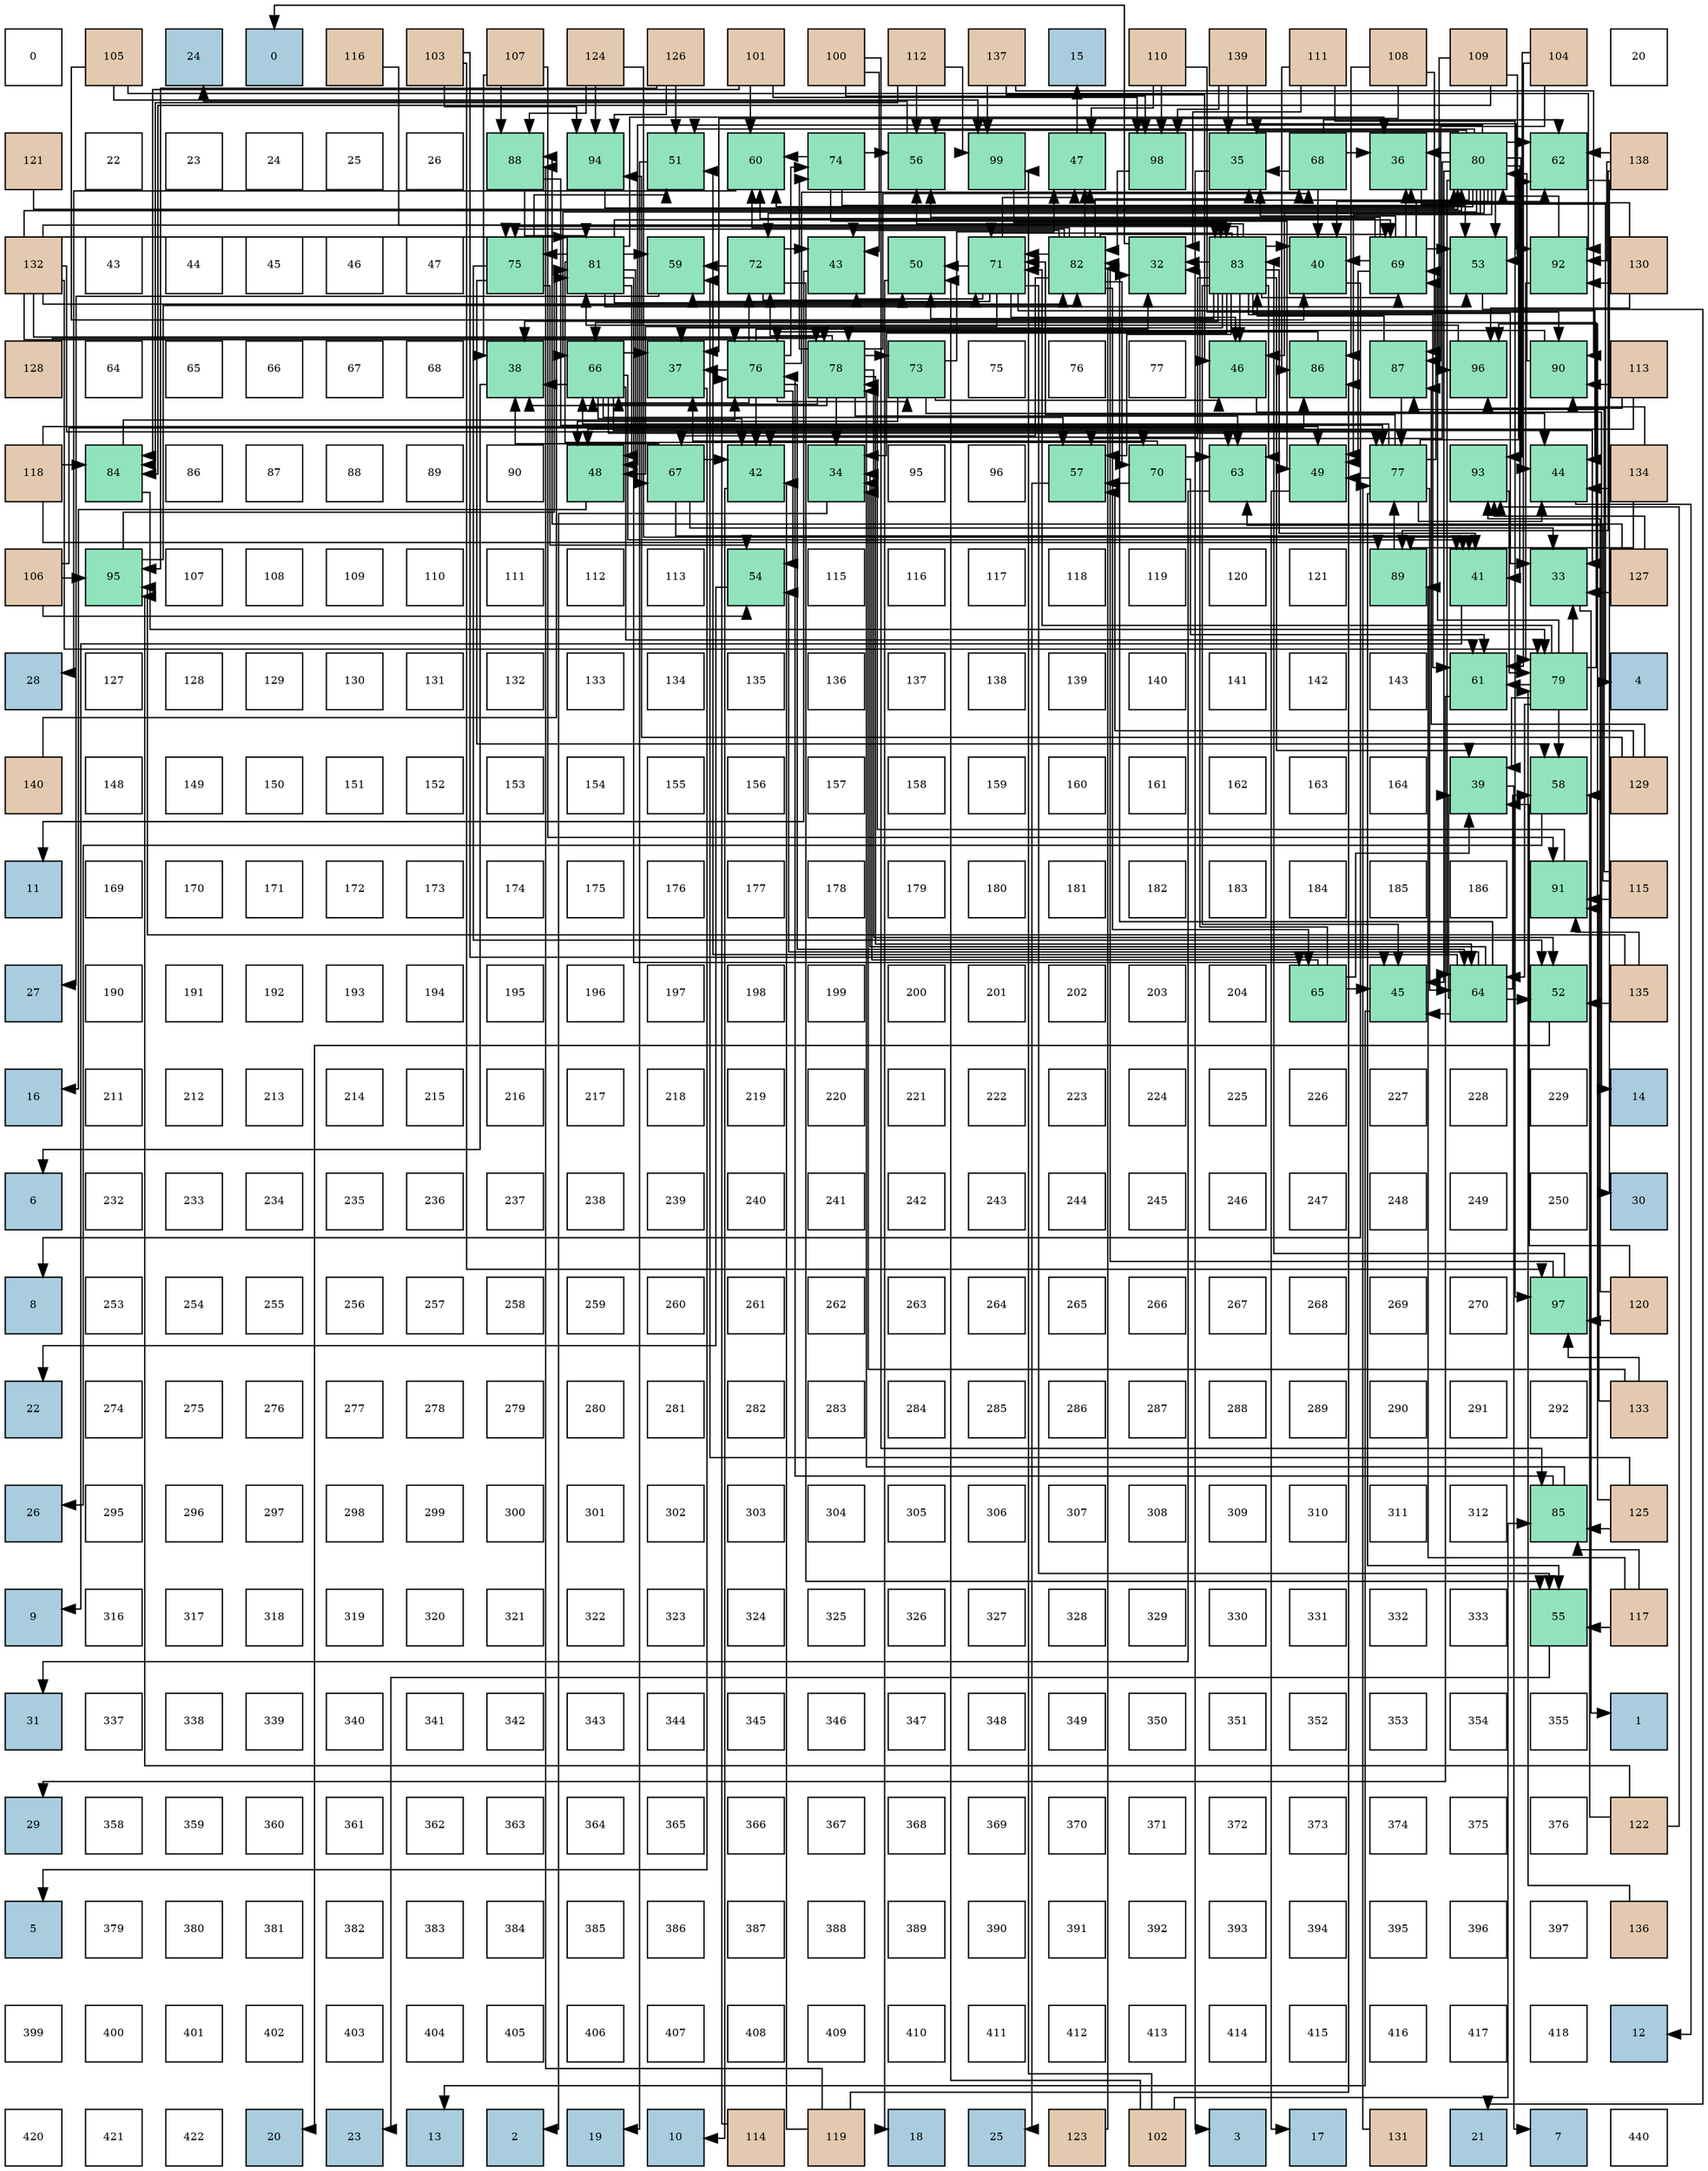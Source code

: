 digraph layout{
 rankdir=TB;
 splines=ortho;
 node [style=filled shape=square fixedsize=true width=0.6];
0[label="0", fontsize=8, fillcolor="#ffffff"];
1[label="105", fontsize=8, fillcolor="#e3c9af"];
2[label="24", fontsize=8, fillcolor="#a9ccde"];
3[label="0", fontsize=8, fillcolor="#a9ccde"];
4[label="116", fontsize=8, fillcolor="#e3c9af"];
5[label="103", fontsize=8, fillcolor="#e3c9af"];
6[label="107", fontsize=8, fillcolor="#e3c9af"];
7[label="124", fontsize=8, fillcolor="#e3c9af"];
8[label="126", fontsize=8, fillcolor="#e3c9af"];
9[label="101", fontsize=8, fillcolor="#e3c9af"];
10[label="100", fontsize=8, fillcolor="#e3c9af"];
11[label="112", fontsize=8, fillcolor="#e3c9af"];
12[label="137", fontsize=8, fillcolor="#e3c9af"];
13[label="15", fontsize=8, fillcolor="#a9ccde"];
14[label="110", fontsize=8, fillcolor="#e3c9af"];
15[label="139", fontsize=8, fillcolor="#e3c9af"];
16[label="111", fontsize=8, fillcolor="#e3c9af"];
17[label="108", fontsize=8, fillcolor="#e3c9af"];
18[label="109", fontsize=8, fillcolor="#e3c9af"];
19[label="104", fontsize=8, fillcolor="#e3c9af"];
20[label="20", fontsize=8, fillcolor="#ffffff"];
21[label="121", fontsize=8, fillcolor="#e3c9af"];
22[label="22", fontsize=8, fillcolor="#ffffff"];
23[label="23", fontsize=8, fillcolor="#ffffff"];
24[label="24", fontsize=8, fillcolor="#ffffff"];
25[label="25", fontsize=8, fillcolor="#ffffff"];
26[label="26", fontsize=8, fillcolor="#ffffff"];
27[label="88", fontsize=8, fillcolor="#91e3bb"];
28[label="94", fontsize=8, fillcolor="#91e3bb"];
29[label="51", fontsize=8, fillcolor="#91e3bb"];
30[label="60", fontsize=8, fillcolor="#91e3bb"];
31[label="74", fontsize=8, fillcolor="#91e3bb"];
32[label="56", fontsize=8, fillcolor="#91e3bb"];
33[label="99", fontsize=8, fillcolor="#91e3bb"];
34[label="47", fontsize=8, fillcolor="#91e3bb"];
35[label="98", fontsize=8, fillcolor="#91e3bb"];
36[label="35", fontsize=8, fillcolor="#91e3bb"];
37[label="68", fontsize=8, fillcolor="#91e3bb"];
38[label="36", fontsize=8, fillcolor="#91e3bb"];
39[label="80", fontsize=8, fillcolor="#91e3bb"];
40[label="62", fontsize=8, fillcolor="#91e3bb"];
41[label="138", fontsize=8, fillcolor="#e3c9af"];
42[label="132", fontsize=8, fillcolor="#e3c9af"];
43[label="43", fontsize=8, fillcolor="#ffffff"];
44[label="44", fontsize=8, fillcolor="#ffffff"];
45[label="45", fontsize=8, fillcolor="#ffffff"];
46[label="46", fontsize=8, fillcolor="#ffffff"];
47[label="47", fontsize=8, fillcolor="#ffffff"];
48[label="75", fontsize=8, fillcolor="#91e3bb"];
49[label="81", fontsize=8, fillcolor="#91e3bb"];
50[label="59", fontsize=8, fillcolor="#91e3bb"];
51[label="72", fontsize=8, fillcolor="#91e3bb"];
52[label="43", fontsize=8, fillcolor="#91e3bb"];
53[label="50", fontsize=8, fillcolor="#91e3bb"];
54[label="71", fontsize=8, fillcolor="#91e3bb"];
55[label="82", fontsize=8, fillcolor="#91e3bb"];
56[label="32", fontsize=8, fillcolor="#91e3bb"];
57[label="83", fontsize=8, fillcolor="#91e3bb"];
58[label="40", fontsize=8, fillcolor="#91e3bb"];
59[label="69", fontsize=8, fillcolor="#91e3bb"];
60[label="53", fontsize=8, fillcolor="#91e3bb"];
61[label="92", fontsize=8, fillcolor="#91e3bb"];
62[label="130", fontsize=8, fillcolor="#e3c9af"];
63[label="128", fontsize=8, fillcolor="#e3c9af"];
64[label="64", fontsize=8, fillcolor="#ffffff"];
65[label="65", fontsize=8, fillcolor="#ffffff"];
66[label="66", fontsize=8, fillcolor="#ffffff"];
67[label="67", fontsize=8, fillcolor="#ffffff"];
68[label="68", fontsize=8, fillcolor="#ffffff"];
69[label="38", fontsize=8, fillcolor="#91e3bb"];
70[label="66", fontsize=8, fillcolor="#91e3bb"];
71[label="37", fontsize=8, fillcolor="#91e3bb"];
72[label="76", fontsize=8, fillcolor="#91e3bb"];
73[label="78", fontsize=8, fillcolor="#91e3bb"];
74[label="73", fontsize=8, fillcolor="#91e3bb"];
75[label="75", fontsize=8, fillcolor="#ffffff"];
76[label="76", fontsize=8, fillcolor="#ffffff"];
77[label="77", fontsize=8, fillcolor="#ffffff"];
78[label="46", fontsize=8, fillcolor="#91e3bb"];
79[label="86", fontsize=8, fillcolor="#91e3bb"];
80[label="87", fontsize=8, fillcolor="#91e3bb"];
81[label="96", fontsize=8, fillcolor="#91e3bb"];
82[label="90", fontsize=8, fillcolor="#91e3bb"];
83[label="113", fontsize=8, fillcolor="#e3c9af"];
84[label="118", fontsize=8, fillcolor="#e3c9af"];
85[label="84", fontsize=8, fillcolor="#91e3bb"];
86[label="86", fontsize=8, fillcolor="#ffffff"];
87[label="87", fontsize=8, fillcolor="#ffffff"];
88[label="88", fontsize=8, fillcolor="#ffffff"];
89[label="89", fontsize=8, fillcolor="#ffffff"];
90[label="90", fontsize=8, fillcolor="#ffffff"];
91[label="48", fontsize=8, fillcolor="#91e3bb"];
92[label="67", fontsize=8, fillcolor="#91e3bb"];
93[label="42", fontsize=8, fillcolor="#91e3bb"];
94[label="34", fontsize=8, fillcolor="#91e3bb"];
95[label="95", fontsize=8, fillcolor="#ffffff"];
96[label="96", fontsize=8, fillcolor="#ffffff"];
97[label="57", fontsize=8, fillcolor="#91e3bb"];
98[label="70", fontsize=8, fillcolor="#91e3bb"];
99[label="63", fontsize=8, fillcolor="#91e3bb"];
100[label="49", fontsize=8, fillcolor="#91e3bb"];
101[label="77", fontsize=8, fillcolor="#91e3bb"];
102[label="93", fontsize=8, fillcolor="#91e3bb"];
103[label="44", fontsize=8, fillcolor="#91e3bb"];
104[label="134", fontsize=8, fillcolor="#e3c9af"];
105[label="106", fontsize=8, fillcolor="#e3c9af"];
106[label="95", fontsize=8, fillcolor="#91e3bb"];
107[label="107", fontsize=8, fillcolor="#ffffff"];
108[label="108", fontsize=8, fillcolor="#ffffff"];
109[label="109", fontsize=8, fillcolor="#ffffff"];
110[label="110", fontsize=8, fillcolor="#ffffff"];
111[label="111", fontsize=8, fillcolor="#ffffff"];
112[label="112", fontsize=8, fillcolor="#ffffff"];
113[label="113", fontsize=8, fillcolor="#ffffff"];
114[label="54", fontsize=8, fillcolor="#91e3bb"];
115[label="115", fontsize=8, fillcolor="#ffffff"];
116[label="116", fontsize=8, fillcolor="#ffffff"];
117[label="117", fontsize=8, fillcolor="#ffffff"];
118[label="118", fontsize=8, fillcolor="#ffffff"];
119[label="119", fontsize=8, fillcolor="#ffffff"];
120[label="120", fontsize=8, fillcolor="#ffffff"];
121[label="121", fontsize=8, fillcolor="#ffffff"];
122[label="89", fontsize=8, fillcolor="#91e3bb"];
123[label="41", fontsize=8, fillcolor="#91e3bb"];
124[label="33", fontsize=8, fillcolor="#91e3bb"];
125[label="127", fontsize=8, fillcolor="#e3c9af"];
126[label="28", fontsize=8, fillcolor="#a9ccde"];
127[label="127", fontsize=8, fillcolor="#ffffff"];
128[label="128", fontsize=8, fillcolor="#ffffff"];
129[label="129", fontsize=8, fillcolor="#ffffff"];
130[label="130", fontsize=8, fillcolor="#ffffff"];
131[label="131", fontsize=8, fillcolor="#ffffff"];
132[label="132", fontsize=8, fillcolor="#ffffff"];
133[label="133", fontsize=8, fillcolor="#ffffff"];
134[label="134", fontsize=8, fillcolor="#ffffff"];
135[label="135", fontsize=8, fillcolor="#ffffff"];
136[label="136", fontsize=8, fillcolor="#ffffff"];
137[label="137", fontsize=8, fillcolor="#ffffff"];
138[label="138", fontsize=8, fillcolor="#ffffff"];
139[label="139", fontsize=8, fillcolor="#ffffff"];
140[label="140", fontsize=8, fillcolor="#ffffff"];
141[label="141", fontsize=8, fillcolor="#ffffff"];
142[label="142", fontsize=8, fillcolor="#ffffff"];
143[label="143", fontsize=8, fillcolor="#ffffff"];
144[label="61", fontsize=8, fillcolor="#91e3bb"];
145[label="79", fontsize=8, fillcolor="#91e3bb"];
146[label="4", fontsize=8, fillcolor="#a9ccde"];
147[label="140", fontsize=8, fillcolor="#e3c9af"];
148[label="148", fontsize=8, fillcolor="#ffffff"];
149[label="149", fontsize=8, fillcolor="#ffffff"];
150[label="150", fontsize=8, fillcolor="#ffffff"];
151[label="151", fontsize=8, fillcolor="#ffffff"];
152[label="152", fontsize=8, fillcolor="#ffffff"];
153[label="153", fontsize=8, fillcolor="#ffffff"];
154[label="154", fontsize=8, fillcolor="#ffffff"];
155[label="155", fontsize=8, fillcolor="#ffffff"];
156[label="156", fontsize=8, fillcolor="#ffffff"];
157[label="157", fontsize=8, fillcolor="#ffffff"];
158[label="158", fontsize=8, fillcolor="#ffffff"];
159[label="159", fontsize=8, fillcolor="#ffffff"];
160[label="160", fontsize=8, fillcolor="#ffffff"];
161[label="161", fontsize=8, fillcolor="#ffffff"];
162[label="162", fontsize=8, fillcolor="#ffffff"];
163[label="163", fontsize=8, fillcolor="#ffffff"];
164[label="164", fontsize=8, fillcolor="#ffffff"];
165[label="39", fontsize=8, fillcolor="#91e3bb"];
166[label="58", fontsize=8, fillcolor="#91e3bb"];
167[label="129", fontsize=8, fillcolor="#e3c9af"];
168[label="11", fontsize=8, fillcolor="#a9ccde"];
169[label="169", fontsize=8, fillcolor="#ffffff"];
170[label="170", fontsize=8, fillcolor="#ffffff"];
171[label="171", fontsize=8, fillcolor="#ffffff"];
172[label="172", fontsize=8, fillcolor="#ffffff"];
173[label="173", fontsize=8, fillcolor="#ffffff"];
174[label="174", fontsize=8, fillcolor="#ffffff"];
175[label="175", fontsize=8, fillcolor="#ffffff"];
176[label="176", fontsize=8, fillcolor="#ffffff"];
177[label="177", fontsize=8, fillcolor="#ffffff"];
178[label="178", fontsize=8, fillcolor="#ffffff"];
179[label="179", fontsize=8, fillcolor="#ffffff"];
180[label="180", fontsize=8, fillcolor="#ffffff"];
181[label="181", fontsize=8, fillcolor="#ffffff"];
182[label="182", fontsize=8, fillcolor="#ffffff"];
183[label="183", fontsize=8, fillcolor="#ffffff"];
184[label="184", fontsize=8, fillcolor="#ffffff"];
185[label="185", fontsize=8, fillcolor="#ffffff"];
186[label="186", fontsize=8, fillcolor="#ffffff"];
187[label="91", fontsize=8, fillcolor="#91e3bb"];
188[label="115", fontsize=8, fillcolor="#e3c9af"];
189[label="27", fontsize=8, fillcolor="#a9ccde"];
190[label="190", fontsize=8, fillcolor="#ffffff"];
191[label="191", fontsize=8, fillcolor="#ffffff"];
192[label="192", fontsize=8, fillcolor="#ffffff"];
193[label="193", fontsize=8, fillcolor="#ffffff"];
194[label="194", fontsize=8, fillcolor="#ffffff"];
195[label="195", fontsize=8, fillcolor="#ffffff"];
196[label="196", fontsize=8, fillcolor="#ffffff"];
197[label="197", fontsize=8, fillcolor="#ffffff"];
198[label="198", fontsize=8, fillcolor="#ffffff"];
199[label="199", fontsize=8, fillcolor="#ffffff"];
200[label="200", fontsize=8, fillcolor="#ffffff"];
201[label="201", fontsize=8, fillcolor="#ffffff"];
202[label="202", fontsize=8, fillcolor="#ffffff"];
203[label="203", fontsize=8, fillcolor="#ffffff"];
204[label="204", fontsize=8, fillcolor="#ffffff"];
205[label="65", fontsize=8, fillcolor="#91e3bb"];
206[label="45", fontsize=8, fillcolor="#91e3bb"];
207[label="64", fontsize=8, fillcolor="#91e3bb"];
208[label="52", fontsize=8, fillcolor="#91e3bb"];
209[label="135", fontsize=8, fillcolor="#e3c9af"];
210[label="16", fontsize=8, fillcolor="#a9ccde"];
211[label="211", fontsize=8, fillcolor="#ffffff"];
212[label="212", fontsize=8, fillcolor="#ffffff"];
213[label="213", fontsize=8, fillcolor="#ffffff"];
214[label="214", fontsize=8, fillcolor="#ffffff"];
215[label="215", fontsize=8, fillcolor="#ffffff"];
216[label="216", fontsize=8, fillcolor="#ffffff"];
217[label="217", fontsize=8, fillcolor="#ffffff"];
218[label="218", fontsize=8, fillcolor="#ffffff"];
219[label="219", fontsize=8, fillcolor="#ffffff"];
220[label="220", fontsize=8, fillcolor="#ffffff"];
221[label="221", fontsize=8, fillcolor="#ffffff"];
222[label="222", fontsize=8, fillcolor="#ffffff"];
223[label="223", fontsize=8, fillcolor="#ffffff"];
224[label="224", fontsize=8, fillcolor="#ffffff"];
225[label="225", fontsize=8, fillcolor="#ffffff"];
226[label="226", fontsize=8, fillcolor="#ffffff"];
227[label="227", fontsize=8, fillcolor="#ffffff"];
228[label="228", fontsize=8, fillcolor="#ffffff"];
229[label="229", fontsize=8, fillcolor="#ffffff"];
230[label="14", fontsize=8, fillcolor="#a9ccde"];
231[label="6", fontsize=8, fillcolor="#a9ccde"];
232[label="232", fontsize=8, fillcolor="#ffffff"];
233[label="233", fontsize=8, fillcolor="#ffffff"];
234[label="234", fontsize=8, fillcolor="#ffffff"];
235[label="235", fontsize=8, fillcolor="#ffffff"];
236[label="236", fontsize=8, fillcolor="#ffffff"];
237[label="237", fontsize=8, fillcolor="#ffffff"];
238[label="238", fontsize=8, fillcolor="#ffffff"];
239[label="239", fontsize=8, fillcolor="#ffffff"];
240[label="240", fontsize=8, fillcolor="#ffffff"];
241[label="241", fontsize=8, fillcolor="#ffffff"];
242[label="242", fontsize=8, fillcolor="#ffffff"];
243[label="243", fontsize=8, fillcolor="#ffffff"];
244[label="244", fontsize=8, fillcolor="#ffffff"];
245[label="245", fontsize=8, fillcolor="#ffffff"];
246[label="246", fontsize=8, fillcolor="#ffffff"];
247[label="247", fontsize=8, fillcolor="#ffffff"];
248[label="248", fontsize=8, fillcolor="#ffffff"];
249[label="249", fontsize=8, fillcolor="#ffffff"];
250[label="250", fontsize=8, fillcolor="#ffffff"];
251[label="30", fontsize=8, fillcolor="#a9ccde"];
252[label="8", fontsize=8, fillcolor="#a9ccde"];
253[label="253", fontsize=8, fillcolor="#ffffff"];
254[label="254", fontsize=8, fillcolor="#ffffff"];
255[label="255", fontsize=8, fillcolor="#ffffff"];
256[label="256", fontsize=8, fillcolor="#ffffff"];
257[label="257", fontsize=8, fillcolor="#ffffff"];
258[label="258", fontsize=8, fillcolor="#ffffff"];
259[label="259", fontsize=8, fillcolor="#ffffff"];
260[label="260", fontsize=8, fillcolor="#ffffff"];
261[label="261", fontsize=8, fillcolor="#ffffff"];
262[label="262", fontsize=8, fillcolor="#ffffff"];
263[label="263", fontsize=8, fillcolor="#ffffff"];
264[label="264", fontsize=8, fillcolor="#ffffff"];
265[label="265", fontsize=8, fillcolor="#ffffff"];
266[label="266", fontsize=8, fillcolor="#ffffff"];
267[label="267", fontsize=8, fillcolor="#ffffff"];
268[label="268", fontsize=8, fillcolor="#ffffff"];
269[label="269", fontsize=8, fillcolor="#ffffff"];
270[label="270", fontsize=8, fillcolor="#ffffff"];
271[label="97", fontsize=8, fillcolor="#91e3bb"];
272[label="120", fontsize=8, fillcolor="#e3c9af"];
273[label="22", fontsize=8, fillcolor="#a9ccde"];
274[label="274", fontsize=8, fillcolor="#ffffff"];
275[label="275", fontsize=8, fillcolor="#ffffff"];
276[label="276", fontsize=8, fillcolor="#ffffff"];
277[label="277", fontsize=8, fillcolor="#ffffff"];
278[label="278", fontsize=8, fillcolor="#ffffff"];
279[label="279", fontsize=8, fillcolor="#ffffff"];
280[label="280", fontsize=8, fillcolor="#ffffff"];
281[label="281", fontsize=8, fillcolor="#ffffff"];
282[label="282", fontsize=8, fillcolor="#ffffff"];
283[label="283", fontsize=8, fillcolor="#ffffff"];
284[label="284", fontsize=8, fillcolor="#ffffff"];
285[label="285", fontsize=8, fillcolor="#ffffff"];
286[label="286", fontsize=8, fillcolor="#ffffff"];
287[label="287", fontsize=8, fillcolor="#ffffff"];
288[label="288", fontsize=8, fillcolor="#ffffff"];
289[label="289", fontsize=8, fillcolor="#ffffff"];
290[label="290", fontsize=8, fillcolor="#ffffff"];
291[label="291", fontsize=8, fillcolor="#ffffff"];
292[label="292", fontsize=8, fillcolor="#ffffff"];
293[label="133", fontsize=8, fillcolor="#e3c9af"];
294[label="26", fontsize=8, fillcolor="#a9ccde"];
295[label="295", fontsize=8, fillcolor="#ffffff"];
296[label="296", fontsize=8, fillcolor="#ffffff"];
297[label="297", fontsize=8, fillcolor="#ffffff"];
298[label="298", fontsize=8, fillcolor="#ffffff"];
299[label="299", fontsize=8, fillcolor="#ffffff"];
300[label="300", fontsize=8, fillcolor="#ffffff"];
301[label="301", fontsize=8, fillcolor="#ffffff"];
302[label="302", fontsize=8, fillcolor="#ffffff"];
303[label="303", fontsize=8, fillcolor="#ffffff"];
304[label="304", fontsize=8, fillcolor="#ffffff"];
305[label="305", fontsize=8, fillcolor="#ffffff"];
306[label="306", fontsize=8, fillcolor="#ffffff"];
307[label="307", fontsize=8, fillcolor="#ffffff"];
308[label="308", fontsize=8, fillcolor="#ffffff"];
309[label="309", fontsize=8, fillcolor="#ffffff"];
310[label="310", fontsize=8, fillcolor="#ffffff"];
311[label="311", fontsize=8, fillcolor="#ffffff"];
312[label="312", fontsize=8, fillcolor="#ffffff"];
313[label="85", fontsize=8, fillcolor="#91e3bb"];
314[label="125", fontsize=8, fillcolor="#e3c9af"];
315[label="9", fontsize=8, fillcolor="#a9ccde"];
316[label="316", fontsize=8, fillcolor="#ffffff"];
317[label="317", fontsize=8, fillcolor="#ffffff"];
318[label="318", fontsize=8, fillcolor="#ffffff"];
319[label="319", fontsize=8, fillcolor="#ffffff"];
320[label="320", fontsize=8, fillcolor="#ffffff"];
321[label="321", fontsize=8, fillcolor="#ffffff"];
322[label="322", fontsize=8, fillcolor="#ffffff"];
323[label="323", fontsize=8, fillcolor="#ffffff"];
324[label="324", fontsize=8, fillcolor="#ffffff"];
325[label="325", fontsize=8, fillcolor="#ffffff"];
326[label="326", fontsize=8, fillcolor="#ffffff"];
327[label="327", fontsize=8, fillcolor="#ffffff"];
328[label="328", fontsize=8, fillcolor="#ffffff"];
329[label="329", fontsize=8, fillcolor="#ffffff"];
330[label="330", fontsize=8, fillcolor="#ffffff"];
331[label="331", fontsize=8, fillcolor="#ffffff"];
332[label="332", fontsize=8, fillcolor="#ffffff"];
333[label="333", fontsize=8, fillcolor="#ffffff"];
334[label="55", fontsize=8, fillcolor="#91e3bb"];
335[label="117", fontsize=8, fillcolor="#e3c9af"];
336[label="31", fontsize=8, fillcolor="#a9ccde"];
337[label="337", fontsize=8, fillcolor="#ffffff"];
338[label="338", fontsize=8, fillcolor="#ffffff"];
339[label="339", fontsize=8, fillcolor="#ffffff"];
340[label="340", fontsize=8, fillcolor="#ffffff"];
341[label="341", fontsize=8, fillcolor="#ffffff"];
342[label="342", fontsize=8, fillcolor="#ffffff"];
343[label="343", fontsize=8, fillcolor="#ffffff"];
344[label="344", fontsize=8, fillcolor="#ffffff"];
345[label="345", fontsize=8, fillcolor="#ffffff"];
346[label="346", fontsize=8, fillcolor="#ffffff"];
347[label="347", fontsize=8, fillcolor="#ffffff"];
348[label="348", fontsize=8, fillcolor="#ffffff"];
349[label="349", fontsize=8, fillcolor="#ffffff"];
350[label="350", fontsize=8, fillcolor="#ffffff"];
351[label="351", fontsize=8, fillcolor="#ffffff"];
352[label="352", fontsize=8, fillcolor="#ffffff"];
353[label="353", fontsize=8, fillcolor="#ffffff"];
354[label="354", fontsize=8, fillcolor="#ffffff"];
355[label="355", fontsize=8, fillcolor="#ffffff"];
356[label="1", fontsize=8, fillcolor="#a9ccde"];
357[label="29", fontsize=8, fillcolor="#a9ccde"];
358[label="358", fontsize=8, fillcolor="#ffffff"];
359[label="359", fontsize=8, fillcolor="#ffffff"];
360[label="360", fontsize=8, fillcolor="#ffffff"];
361[label="361", fontsize=8, fillcolor="#ffffff"];
362[label="362", fontsize=8, fillcolor="#ffffff"];
363[label="363", fontsize=8, fillcolor="#ffffff"];
364[label="364", fontsize=8, fillcolor="#ffffff"];
365[label="365", fontsize=8, fillcolor="#ffffff"];
366[label="366", fontsize=8, fillcolor="#ffffff"];
367[label="367", fontsize=8, fillcolor="#ffffff"];
368[label="368", fontsize=8, fillcolor="#ffffff"];
369[label="369", fontsize=8, fillcolor="#ffffff"];
370[label="370", fontsize=8, fillcolor="#ffffff"];
371[label="371", fontsize=8, fillcolor="#ffffff"];
372[label="372", fontsize=8, fillcolor="#ffffff"];
373[label="373", fontsize=8, fillcolor="#ffffff"];
374[label="374", fontsize=8, fillcolor="#ffffff"];
375[label="375", fontsize=8, fillcolor="#ffffff"];
376[label="376", fontsize=8, fillcolor="#ffffff"];
377[label="122", fontsize=8, fillcolor="#e3c9af"];
378[label="5", fontsize=8, fillcolor="#a9ccde"];
379[label="379", fontsize=8, fillcolor="#ffffff"];
380[label="380", fontsize=8, fillcolor="#ffffff"];
381[label="381", fontsize=8, fillcolor="#ffffff"];
382[label="382", fontsize=8, fillcolor="#ffffff"];
383[label="383", fontsize=8, fillcolor="#ffffff"];
384[label="384", fontsize=8, fillcolor="#ffffff"];
385[label="385", fontsize=8, fillcolor="#ffffff"];
386[label="386", fontsize=8, fillcolor="#ffffff"];
387[label="387", fontsize=8, fillcolor="#ffffff"];
388[label="388", fontsize=8, fillcolor="#ffffff"];
389[label="389", fontsize=8, fillcolor="#ffffff"];
390[label="390", fontsize=8, fillcolor="#ffffff"];
391[label="391", fontsize=8, fillcolor="#ffffff"];
392[label="392", fontsize=8, fillcolor="#ffffff"];
393[label="393", fontsize=8, fillcolor="#ffffff"];
394[label="394", fontsize=8, fillcolor="#ffffff"];
395[label="395", fontsize=8, fillcolor="#ffffff"];
396[label="396", fontsize=8, fillcolor="#ffffff"];
397[label="397", fontsize=8, fillcolor="#ffffff"];
398[label="136", fontsize=8, fillcolor="#e3c9af"];
399[label="399", fontsize=8, fillcolor="#ffffff"];
400[label="400", fontsize=8, fillcolor="#ffffff"];
401[label="401", fontsize=8, fillcolor="#ffffff"];
402[label="402", fontsize=8, fillcolor="#ffffff"];
403[label="403", fontsize=8, fillcolor="#ffffff"];
404[label="404", fontsize=8, fillcolor="#ffffff"];
405[label="405", fontsize=8, fillcolor="#ffffff"];
406[label="406", fontsize=8, fillcolor="#ffffff"];
407[label="407", fontsize=8, fillcolor="#ffffff"];
408[label="408", fontsize=8, fillcolor="#ffffff"];
409[label="409", fontsize=8, fillcolor="#ffffff"];
410[label="410", fontsize=8, fillcolor="#ffffff"];
411[label="411", fontsize=8, fillcolor="#ffffff"];
412[label="412", fontsize=8, fillcolor="#ffffff"];
413[label="413", fontsize=8, fillcolor="#ffffff"];
414[label="414", fontsize=8, fillcolor="#ffffff"];
415[label="415", fontsize=8, fillcolor="#ffffff"];
416[label="416", fontsize=8, fillcolor="#ffffff"];
417[label="417", fontsize=8, fillcolor="#ffffff"];
418[label="418", fontsize=8, fillcolor="#ffffff"];
419[label="12", fontsize=8, fillcolor="#a9ccde"];
420[label="420", fontsize=8, fillcolor="#ffffff"];
421[label="421", fontsize=8, fillcolor="#ffffff"];
422[label="422", fontsize=8, fillcolor="#ffffff"];
423[label="20", fontsize=8, fillcolor="#a9ccde"];
424[label="23", fontsize=8, fillcolor="#a9ccde"];
425[label="13", fontsize=8, fillcolor="#a9ccde"];
426[label="2", fontsize=8, fillcolor="#a9ccde"];
427[label="19", fontsize=8, fillcolor="#a9ccde"];
428[label="10", fontsize=8, fillcolor="#a9ccde"];
429[label="114", fontsize=8, fillcolor="#e3c9af"];
430[label="119", fontsize=8, fillcolor="#e3c9af"];
431[label="18", fontsize=8, fillcolor="#a9ccde"];
432[label="25", fontsize=8, fillcolor="#a9ccde"];
433[label="123", fontsize=8, fillcolor="#e3c9af"];
434[label="102", fontsize=8, fillcolor="#e3c9af"];
435[label="3", fontsize=8, fillcolor="#a9ccde"];
436[label="17", fontsize=8, fillcolor="#a9ccde"];
437[label="131", fontsize=8, fillcolor="#e3c9af"];
438[label="21", fontsize=8, fillcolor="#a9ccde"];
439[label="7", fontsize=8, fillcolor="#a9ccde"];
440[label="440", fontsize=8, fillcolor="#ffffff"];
edge [constraint=false, style=vis];56 -> 3;
124 -> 356;
94 -> 426;
36 -> 435;
38 -> 146;
71 -> 378;
69 -> 231;
165 -> 439;
58 -> 252;
123 -> 315;
93 -> 428;
52 -> 168;
103 -> 419;
206 -> 425;
78 -> 230;
34 -> 13;
91 -> 210;
100 -> 436;
53 -> 431;
29 -> 427;
208 -> 423;
60 -> 438;
114 -> 273;
334 -> 424;
32 -> 2;
97 -> 432;
166 -> 294;
50 -> 189;
30 -> 126;
144 -> 357;
40 -> 251;
99 -> 336;
207 -> 56;
207 -> 94;
207 -> 165;
207 -> 206;
207 -> 29;
207 -> 208;
207 -> 114;
207 -> 166;
205 -> 56;
205 -> 94;
205 -> 165;
205 -> 206;
70 -> 124;
70 -> 71;
70 -> 69;
70 -> 123;
70 -> 93;
70 -> 97;
70 -> 144;
70 -> 99;
92 -> 124;
92 -> 69;
92 -> 123;
92 -> 93;
37 -> 36;
37 -> 38;
37 -> 58;
37 -> 40;
59 -> 36;
59 -> 38;
59 -> 58;
59 -> 100;
59 -> 60;
59 -> 32;
59 -> 30;
59 -> 40;
98 -> 71;
98 -> 97;
98 -> 144;
98 -> 99;
54 -> 52;
54 -> 103;
54 -> 78;
54 -> 34;
54 -> 91;
54 -> 53;
54 -> 334;
54 -> 50;
51 -> 52;
51 -> 53;
51 -> 334;
51 -> 50;
74 -> 103;
74 -> 78;
74 -> 34;
74 -> 91;
31 -> 100;
31 -> 60;
31 -> 32;
31 -> 30;
48 -> 29;
48 -> 208;
48 -> 114;
48 -> 166;
72 -> 56;
72 -> 71;
72 -> 93;
72 -> 114;
72 -> 207;
72 -> 70;
72 -> 37;
72 -> 51;
72 -> 74;
72 -> 31;
101 -> 103;
101 -> 100;
101 -> 334;
101 -> 40;
101 -> 207;
101 -> 70;
101 -> 59;
101 -> 54;
73 -> 94;
73 -> 69;
73 -> 208;
73 -> 99;
73 -> 207;
73 -> 70;
73 -> 37;
73 -> 51;
73 -> 74;
73 -> 31;
145 -> 124;
145 -> 165;
145 -> 166;
145 -> 144;
145 -> 207;
145 -> 70;
145 -> 59;
145 -> 54;
39 -> 36;
39 -> 38;
39 -> 58;
39 -> 123;
39 -> 103;
39 -> 206;
39 -> 78;
39 -> 34;
39 -> 91;
39 -> 100;
39 -> 29;
39 -> 60;
39 -> 32;
39 -> 97;
39 -> 30;
39 -> 40;
39 -> 207;
39 -> 70;
39 -> 51;
49 -> 38;
49 -> 91;
49 -> 60;
49 -> 50;
49 -> 205;
49 -> 92;
49 -> 59;
49 -> 98;
49 -> 54;
49 -> 48;
55 -> 36;
55 -> 52;
55 -> 34;
55 -> 30;
55 -> 205;
55 -> 92;
55 -> 59;
55 -> 98;
55 -> 54;
55 -> 48;
57 -> 56;
57 -> 124;
57 -> 94;
57 -> 71;
57 -> 69;
57 -> 165;
57 -> 58;
57 -> 123;
57 -> 93;
57 -> 206;
57 -> 78;
57 -> 53;
57 -> 32;
57 -> 97;
57 -> 144;
57 -> 99;
57 -> 59;
57 -> 54;
57 -> 48;
85 -> 72;
85 -> 145;
313 -> 72;
313 -> 73;
79 -> 72;
80 -> 101;
80 -> 57;
27 -> 101;
27 -> 49;
122 -> 101;
82 -> 73;
82 -> 39;
187 -> 73;
61 -> 145;
61 -> 39;
102 -> 145;
28 -> 39;
106 -> 49;
106 -> 55;
81 -> 49;
271 -> 55;
271 -> 57;
35 -> 55;
33 -> 57;
10 -> 52;
10 -> 313;
10 -> 35;
9 -> 30;
9 -> 85;
9 -> 35;
434 -> 53;
434 -> 313;
434 -> 33;
5 -> 206;
5 -> 28;
5 -> 271;
19 -> 144;
19 -> 80;
19 -> 102;
1 -> 58;
1 -> 61;
1 -> 33;
105 -> 114;
105 -> 79;
105 -> 106;
6 -> 69;
6 -> 27;
6 -> 187;
17 -> 71;
17 -> 79;
17 -> 80;
18 -> 60;
18 -> 85;
18 -> 81;
14 -> 34;
14 -> 82;
14 -> 35;
16 -> 56;
16 -> 79;
16 -> 271;
11 -> 32;
11 -> 85;
11 -> 33;
83 -> 91;
83 -> 82;
83 -> 81;
429 -> 72;
188 -> 99;
188 -> 80;
188 -> 187;
4 -> 57;
335 -> 334;
335 -> 313;
335 -> 122;
84 -> 100;
84 -> 85;
84 -> 122;
430 -> 93;
430 -> 79;
430 -> 27;
272 -> 165;
272 -> 102;
272 -> 271;
21 -> 39;
377 -> 166;
377 -> 102;
377 -> 106;
433 -> 55;
7 -> 123;
7 -> 27;
7 -> 28;
314 -> 50;
314 -> 313;
314 -> 81;
8 -> 29;
8 -> 28;
8 -> 106;
125 -> 124;
125 -> 27;
125 -> 102;
63 -> 73;
167 -> 97;
167 -> 80;
167 -> 28;
62 -> 38;
62 -> 61;
62 -> 81;
437 -> 101;
42 -> 72;
42 -> 101;
42 -> 73;
42 -> 145;
42 -> 39;
42 -> 49;
42 -> 55;
42 -> 57;
293 -> 94;
293 -> 187;
293 -> 271;
104 -> 103;
104 -> 122;
104 -> 82;
209 -> 208;
209 -> 187;
209 -> 106;
398 -> 145;
12 -> 78;
12 -> 82;
12 -> 33;
41 -> 40;
41 -> 122;
41 -> 61;
15 -> 36;
15 -> 61;
15 -> 35;
147 -> 49;
edge [constraint=true, style=invis];
0 -> 21 -> 42 -> 63 -> 84 -> 105 -> 126 -> 147 -> 168 -> 189 -> 210 -> 231 -> 252 -> 273 -> 294 -> 315 -> 336 -> 357 -> 378 -> 399 -> 420;
1 -> 22 -> 43 -> 64 -> 85 -> 106 -> 127 -> 148 -> 169 -> 190 -> 211 -> 232 -> 253 -> 274 -> 295 -> 316 -> 337 -> 358 -> 379 -> 400 -> 421;
2 -> 23 -> 44 -> 65 -> 86 -> 107 -> 128 -> 149 -> 170 -> 191 -> 212 -> 233 -> 254 -> 275 -> 296 -> 317 -> 338 -> 359 -> 380 -> 401 -> 422;
3 -> 24 -> 45 -> 66 -> 87 -> 108 -> 129 -> 150 -> 171 -> 192 -> 213 -> 234 -> 255 -> 276 -> 297 -> 318 -> 339 -> 360 -> 381 -> 402 -> 423;
4 -> 25 -> 46 -> 67 -> 88 -> 109 -> 130 -> 151 -> 172 -> 193 -> 214 -> 235 -> 256 -> 277 -> 298 -> 319 -> 340 -> 361 -> 382 -> 403 -> 424;
5 -> 26 -> 47 -> 68 -> 89 -> 110 -> 131 -> 152 -> 173 -> 194 -> 215 -> 236 -> 257 -> 278 -> 299 -> 320 -> 341 -> 362 -> 383 -> 404 -> 425;
6 -> 27 -> 48 -> 69 -> 90 -> 111 -> 132 -> 153 -> 174 -> 195 -> 216 -> 237 -> 258 -> 279 -> 300 -> 321 -> 342 -> 363 -> 384 -> 405 -> 426;
7 -> 28 -> 49 -> 70 -> 91 -> 112 -> 133 -> 154 -> 175 -> 196 -> 217 -> 238 -> 259 -> 280 -> 301 -> 322 -> 343 -> 364 -> 385 -> 406 -> 427;
8 -> 29 -> 50 -> 71 -> 92 -> 113 -> 134 -> 155 -> 176 -> 197 -> 218 -> 239 -> 260 -> 281 -> 302 -> 323 -> 344 -> 365 -> 386 -> 407 -> 428;
9 -> 30 -> 51 -> 72 -> 93 -> 114 -> 135 -> 156 -> 177 -> 198 -> 219 -> 240 -> 261 -> 282 -> 303 -> 324 -> 345 -> 366 -> 387 -> 408 -> 429;
10 -> 31 -> 52 -> 73 -> 94 -> 115 -> 136 -> 157 -> 178 -> 199 -> 220 -> 241 -> 262 -> 283 -> 304 -> 325 -> 346 -> 367 -> 388 -> 409 -> 430;
11 -> 32 -> 53 -> 74 -> 95 -> 116 -> 137 -> 158 -> 179 -> 200 -> 221 -> 242 -> 263 -> 284 -> 305 -> 326 -> 347 -> 368 -> 389 -> 410 -> 431;
12 -> 33 -> 54 -> 75 -> 96 -> 117 -> 138 -> 159 -> 180 -> 201 -> 222 -> 243 -> 264 -> 285 -> 306 -> 327 -> 348 -> 369 -> 390 -> 411 -> 432;
13 -> 34 -> 55 -> 76 -> 97 -> 118 -> 139 -> 160 -> 181 -> 202 -> 223 -> 244 -> 265 -> 286 -> 307 -> 328 -> 349 -> 370 -> 391 -> 412 -> 433;
14 -> 35 -> 56 -> 77 -> 98 -> 119 -> 140 -> 161 -> 182 -> 203 -> 224 -> 245 -> 266 -> 287 -> 308 -> 329 -> 350 -> 371 -> 392 -> 413 -> 434;
15 -> 36 -> 57 -> 78 -> 99 -> 120 -> 141 -> 162 -> 183 -> 204 -> 225 -> 246 -> 267 -> 288 -> 309 -> 330 -> 351 -> 372 -> 393 -> 414 -> 435;
16 -> 37 -> 58 -> 79 -> 100 -> 121 -> 142 -> 163 -> 184 -> 205 -> 226 -> 247 -> 268 -> 289 -> 310 -> 331 -> 352 -> 373 -> 394 -> 415 -> 436;
17 -> 38 -> 59 -> 80 -> 101 -> 122 -> 143 -> 164 -> 185 -> 206 -> 227 -> 248 -> 269 -> 290 -> 311 -> 332 -> 353 -> 374 -> 395 -> 416 -> 437;
18 -> 39 -> 60 -> 81 -> 102 -> 123 -> 144 -> 165 -> 186 -> 207 -> 228 -> 249 -> 270 -> 291 -> 312 -> 333 -> 354 -> 375 -> 396 -> 417 -> 438;
19 -> 40 -> 61 -> 82 -> 103 -> 124 -> 145 -> 166 -> 187 -> 208 -> 229 -> 250 -> 271 -> 292 -> 313 -> 334 -> 355 -> 376 -> 397 -> 418 -> 439;
20 -> 41 -> 62 -> 83 -> 104 -> 125 -> 146 -> 167 -> 188 -> 209 -> 230 -> 251 -> 272 -> 293 -> 314 -> 335 -> 356 -> 377 -> 398 -> 419 -> 440;
rank = same {0 -> 1 -> 2 -> 3 -> 4 -> 5 -> 6 -> 7 -> 8 -> 9 -> 10 -> 11 -> 12 -> 13 -> 14 -> 15 -> 16 -> 17 -> 18 -> 19 -> 20};
rank = same {21 -> 22 -> 23 -> 24 -> 25 -> 26 -> 27 -> 28 -> 29 -> 30 -> 31 -> 32 -> 33 -> 34 -> 35 -> 36 -> 37 -> 38 -> 39 -> 40 -> 41};
rank = same {42 -> 43 -> 44 -> 45 -> 46 -> 47 -> 48 -> 49 -> 50 -> 51 -> 52 -> 53 -> 54 -> 55 -> 56 -> 57 -> 58 -> 59 -> 60 -> 61 -> 62};
rank = same {63 -> 64 -> 65 -> 66 -> 67 -> 68 -> 69 -> 70 -> 71 -> 72 -> 73 -> 74 -> 75 -> 76 -> 77 -> 78 -> 79 -> 80 -> 81 -> 82 -> 83};
rank = same {84 -> 85 -> 86 -> 87 -> 88 -> 89 -> 90 -> 91 -> 92 -> 93 -> 94 -> 95 -> 96 -> 97 -> 98 -> 99 -> 100 -> 101 -> 102 -> 103 -> 104};
rank = same {105 -> 106 -> 107 -> 108 -> 109 -> 110 -> 111 -> 112 -> 113 -> 114 -> 115 -> 116 -> 117 -> 118 -> 119 -> 120 -> 121 -> 122 -> 123 -> 124 -> 125};
rank = same {126 -> 127 -> 128 -> 129 -> 130 -> 131 -> 132 -> 133 -> 134 -> 135 -> 136 -> 137 -> 138 -> 139 -> 140 -> 141 -> 142 -> 143 -> 144 -> 145 -> 146};
rank = same {147 -> 148 -> 149 -> 150 -> 151 -> 152 -> 153 -> 154 -> 155 -> 156 -> 157 -> 158 -> 159 -> 160 -> 161 -> 162 -> 163 -> 164 -> 165 -> 166 -> 167};
rank = same {168 -> 169 -> 170 -> 171 -> 172 -> 173 -> 174 -> 175 -> 176 -> 177 -> 178 -> 179 -> 180 -> 181 -> 182 -> 183 -> 184 -> 185 -> 186 -> 187 -> 188};
rank = same {189 -> 190 -> 191 -> 192 -> 193 -> 194 -> 195 -> 196 -> 197 -> 198 -> 199 -> 200 -> 201 -> 202 -> 203 -> 204 -> 205 -> 206 -> 207 -> 208 -> 209};
rank = same {210 -> 211 -> 212 -> 213 -> 214 -> 215 -> 216 -> 217 -> 218 -> 219 -> 220 -> 221 -> 222 -> 223 -> 224 -> 225 -> 226 -> 227 -> 228 -> 229 -> 230};
rank = same {231 -> 232 -> 233 -> 234 -> 235 -> 236 -> 237 -> 238 -> 239 -> 240 -> 241 -> 242 -> 243 -> 244 -> 245 -> 246 -> 247 -> 248 -> 249 -> 250 -> 251};
rank = same {252 -> 253 -> 254 -> 255 -> 256 -> 257 -> 258 -> 259 -> 260 -> 261 -> 262 -> 263 -> 264 -> 265 -> 266 -> 267 -> 268 -> 269 -> 270 -> 271 -> 272};
rank = same {273 -> 274 -> 275 -> 276 -> 277 -> 278 -> 279 -> 280 -> 281 -> 282 -> 283 -> 284 -> 285 -> 286 -> 287 -> 288 -> 289 -> 290 -> 291 -> 292 -> 293};
rank = same {294 -> 295 -> 296 -> 297 -> 298 -> 299 -> 300 -> 301 -> 302 -> 303 -> 304 -> 305 -> 306 -> 307 -> 308 -> 309 -> 310 -> 311 -> 312 -> 313 -> 314};
rank = same {315 -> 316 -> 317 -> 318 -> 319 -> 320 -> 321 -> 322 -> 323 -> 324 -> 325 -> 326 -> 327 -> 328 -> 329 -> 330 -> 331 -> 332 -> 333 -> 334 -> 335};
rank = same {336 -> 337 -> 338 -> 339 -> 340 -> 341 -> 342 -> 343 -> 344 -> 345 -> 346 -> 347 -> 348 -> 349 -> 350 -> 351 -> 352 -> 353 -> 354 -> 355 -> 356};
rank = same {357 -> 358 -> 359 -> 360 -> 361 -> 362 -> 363 -> 364 -> 365 -> 366 -> 367 -> 368 -> 369 -> 370 -> 371 -> 372 -> 373 -> 374 -> 375 -> 376 -> 377};
rank = same {378 -> 379 -> 380 -> 381 -> 382 -> 383 -> 384 -> 385 -> 386 -> 387 -> 388 -> 389 -> 390 -> 391 -> 392 -> 393 -> 394 -> 395 -> 396 -> 397 -> 398};
rank = same {399 -> 400 -> 401 -> 402 -> 403 -> 404 -> 405 -> 406 -> 407 -> 408 -> 409 -> 410 -> 411 -> 412 -> 413 -> 414 -> 415 -> 416 -> 417 -> 418 -> 419};
rank = same {420 -> 421 -> 422 -> 423 -> 424 -> 425 -> 426 -> 427 -> 428 -> 429 -> 430 -> 431 -> 432 -> 433 -> 434 -> 435 -> 436 -> 437 -> 438 -> 439 -> 440};
}